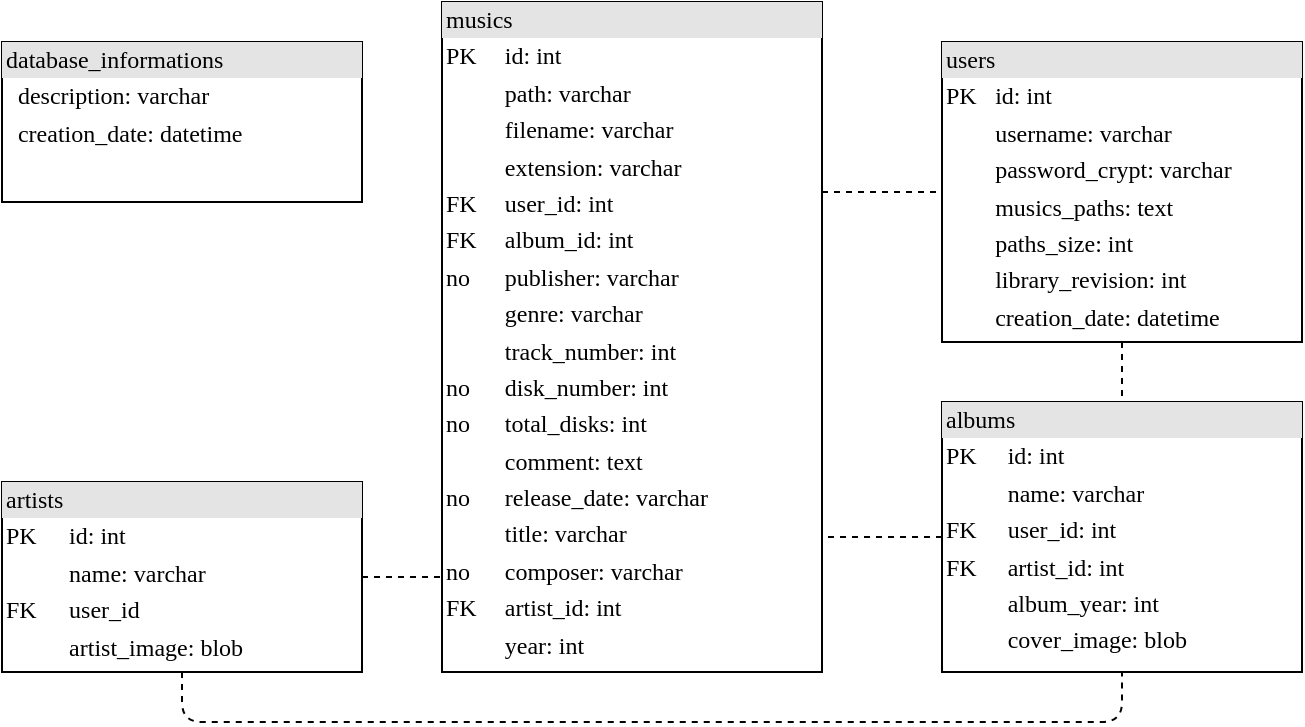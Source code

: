<mxfile version="13.7.8" type="device"><diagram name="Page-1" id="2ca16b54-16f6-2749-3443-fa8db7711227"><mxGraphModel dx="801" dy="485" grid="1" gridSize="10" guides="1" tooltips="1" connect="1" arrows="1" fold="1" page="1" pageScale="1" pageWidth="1100" pageHeight="850" background="#ffffff" math="0" shadow="0"><root><mxCell id="0"/><mxCell id="1" parent="0"/><mxCell id="2ed32ef02a7f4228-2" value="&lt;div style=&quot;box-sizing: border-box ; width: 100% ; background: #e4e4e4 ; padding: 2px&quot;&gt;users&lt;/div&gt;&lt;table style=&quot;width: 100% ; font-size: 1em&quot; cellpadding=&quot;2&quot; cellspacing=&quot;0&quot;&gt;&lt;tbody&gt;&lt;tr&gt;&lt;td&gt;PK&lt;/td&gt;&lt;td&gt;id: int&lt;/td&gt;&lt;/tr&gt;&lt;tr&gt;&lt;td&gt;&lt;br&gt;&lt;/td&gt;&lt;td&gt;username: varchar&lt;/td&gt;&lt;/tr&gt;&lt;tr&gt;&lt;td&gt;&lt;/td&gt;&lt;td&gt;password_crypt: varchar&lt;/td&gt;&lt;/tr&gt;&lt;tr&gt;&lt;td&gt;&lt;br&gt;&lt;/td&gt;&lt;td&gt;musics_paths: text&lt;br&gt;&lt;/td&gt;&lt;/tr&gt;&lt;tr&gt;&lt;td&gt;&lt;br&gt;&lt;/td&gt;&lt;td&gt;paths_size: int&lt;/td&gt;&lt;/tr&gt;&lt;tr&gt;&lt;td&gt;&lt;br&gt;&lt;/td&gt;&lt;td&gt;library_revision: int&lt;/td&gt;&lt;/tr&gt;&lt;tr&gt;&lt;td&gt;&lt;br&gt;&lt;/td&gt;&lt;td&gt;creation_date: datetime&lt;/td&gt;&lt;/tr&gt;&lt;/tbody&gt;&lt;/table&gt;" style="verticalAlign=top;align=left;overflow=fill;html=1;rounded=0;shadow=0;comic=0;labelBackgroundColor=none;strokeWidth=1;fontFamily=Verdana;fontSize=12" parent="1" vertex="1"><mxGeometry x="630" y="100" width="180" height="150" as="geometry"/></mxCell><mxCell id="2ed32ef02a7f4228-3" value="&lt;div style=&quot;box-sizing: border-box ; width: 100% ; background: #e4e4e4 ; padding: 2px&quot;&gt;musics&lt;/div&gt;&lt;table style=&quot;width: 100% ; font-size: 1em&quot; cellpadding=&quot;2&quot; cellspacing=&quot;0&quot;&gt;&lt;tbody&gt;&lt;tr&gt;&lt;td&gt;PK&lt;/td&gt;&lt;td&gt;id: int&lt;/td&gt;&lt;/tr&gt;&lt;tr&gt;&lt;td&gt;&lt;br&gt;&lt;/td&gt;&lt;td&gt;path: varchar&lt;/td&gt;&lt;/tr&gt;&lt;tr&gt;&lt;td&gt;&lt;br&gt;&lt;/td&gt;&lt;td&gt;filename: varchar&lt;/td&gt;&lt;/tr&gt;&lt;tr&gt;&lt;td&gt;&lt;br&gt;&lt;/td&gt;&lt;td&gt;extension: varchar&lt;/td&gt;&lt;/tr&gt;&lt;tr&gt;&lt;td&gt;FK&lt;/td&gt;&lt;td&gt;user_id: int&lt;/td&gt;&lt;/tr&gt;&lt;tr&gt;&lt;td&gt;FK&lt;/td&gt;&lt;td&gt;album_id: int&lt;br&gt;&lt;/td&gt;&lt;/tr&gt;&lt;tr&gt;&lt;td&gt;no&lt;/td&gt;&lt;td&gt;publisher: varchar&lt;br&gt;&lt;/td&gt;&lt;/tr&gt;&lt;tr&gt;&lt;td&gt;&lt;br&gt;&lt;/td&gt;&lt;td&gt;genre: varchar&lt;br&gt;&lt;/td&gt;&lt;/tr&gt;&lt;tr&gt;&lt;td&gt;&lt;br&gt;&lt;/td&gt;&lt;td&gt;track_number: int&lt;br&gt;&lt;/td&gt;&lt;/tr&gt;&lt;tr&gt;&lt;td&gt;no&lt;/td&gt;&lt;td&gt;disk_number: int&lt;/td&gt;&lt;/tr&gt;&lt;tr&gt;&lt;td&gt;no&lt;/td&gt;&lt;td&gt;total_disks: int&lt;br&gt;&lt;/td&gt;&lt;/tr&gt;&lt;tr&gt;&lt;td&gt;&lt;br&gt;&lt;/td&gt;&lt;td&gt;comment: text&lt;/td&gt;&lt;/tr&gt;&lt;tr&gt;&lt;td&gt;no&lt;/td&gt;&lt;td&gt;release_date: varchar&lt;/td&gt;&lt;/tr&gt;&lt;tr&gt;&lt;td&gt;&lt;br&gt;&lt;/td&gt;&lt;td&gt;title: varchar&lt;br&gt;&lt;/td&gt;&lt;/tr&gt;&lt;tr&gt;&lt;td&gt;no&lt;/td&gt;&lt;td&gt;composer: varchar&lt;/td&gt;&lt;/tr&gt;&lt;tr&gt;&lt;td&gt;FK&lt;/td&gt;&lt;td&gt;artist_id: int&lt;/td&gt;&lt;/tr&gt;&lt;tr&gt;&lt;td&gt;&lt;br&gt;&lt;/td&gt;&lt;td&gt;year: int&lt;/td&gt;&lt;/tr&gt;&lt;/tbody&gt;&lt;/table&gt;" style="verticalAlign=top;align=left;overflow=fill;html=1;rounded=0;shadow=0;comic=0;labelBackgroundColor=none;strokeWidth=1;fontFamily=Verdana;fontSize=12" parent="1" vertex="1"><mxGeometry x="380" y="80" width="190" height="335" as="geometry"/></mxCell><mxCell id="dBr7GF5xRkNM5Q41oQyH-3" value="&lt;div style=&quot;box-sizing: border-box ; width: 100% ; background: #e4e4e4 ; padding: 2px&quot;&gt;albums&lt;/div&gt;&lt;table style=&quot;width: 100% ; font-size: 1em&quot; cellpadding=&quot;2&quot; cellspacing=&quot;0&quot;&gt;&lt;tbody&gt;&lt;tr&gt;&lt;td&gt;PK&lt;/td&gt;&lt;td&gt;id: int&lt;/td&gt;&lt;/tr&gt;&lt;tr&gt;&lt;td&gt;&lt;br&gt;&lt;/td&gt;&lt;td&gt;name: varchar&lt;/td&gt;&lt;/tr&gt;&lt;tr&gt;&lt;td&gt;FK&lt;/td&gt;&lt;td&gt;user_id: int&lt;/td&gt;&lt;/tr&gt;&lt;tr&gt;&lt;td&gt;FK&lt;/td&gt;&lt;td&gt;artist_id: int&lt;/td&gt;&lt;/tr&gt;&lt;tr&gt;&lt;td&gt;&lt;br&gt;&lt;/td&gt;&lt;td&gt;album_year: int&lt;/td&gt;&lt;/tr&gt;&lt;tr&gt;&lt;td&gt;&lt;br&gt;&lt;/td&gt;&lt;td&gt;cover_image: blob&lt;/td&gt;&lt;/tr&gt;&lt;/tbody&gt;&lt;/table&gt;" style="verticalAlign=top;align=left;overflow=fill;html=1;rounded=0;shadow=0;comic=0;labelBackgroundColor=none;strokeWidth=1;fontFamily=Verdana;fontSize=12" parent="1" vertex="1"><mxGeometry x="630" y="280" width="180" height="135" as="geometry"/></mxCell><mxCell id="dBr7GF5xRkNM5Q41oQyH-4" value="" style="endArrow=none;dashed=1;html=1;edgeStyle=elbowEdgeStyle;elbow=vertical;" parent="1" source="dBr7GF5xRkNM5Q41oQyH-3" target="2ed32ef02a7f4228-3" edge="1"><mxGeometry width="50" height="50" relative="1" as="geometry"><mxPoint x="530" y="305" as="sourcePoint"/><mxPoint x="580" y="255" as="targetPoint"/></mxGeometry></mxCell><mxCell id="dBr7GF5xRkNM5Q41oQyH-5" value="" style="endArrow=none;dashed=1;html=1;edgeStyle=elbowEdgeStyle;elbow=vertical;" parent="1" source="2ed32ef02a7f4228-3" target="2ed32ef02a7f4228-2" edge="1"><mxGeometry width="50" height="50" relative="1" as="geometry"><mxPoint x="530" y="305" as="sourcePoint"/><mxPoint x="630" y="275.286" as="targetPoint"/></mxGeometry></mxCell><mxCell id="laoNqn4LKzIGpBlNc77c-1" value="&lt;div style=&quot;box-sizing: border-box ; width: 100% ; background: #e4e4e4 ; padding: 2px&quot;&gt;database_informations&lt;/div&gt;&lt;table style=&quot;width: 100% ; font-size: 1em&quot; cellpadding=&quot;2&quot; cellspacing=&quot;0&quot;&gt;&lt;tbody&gt;&lt;tr&gt;&lt;td&gt;&lt;br&gt;&lt;/td&gt;&lt;td&gt;description: varchar&lt;/td&gt;&lt;/tr&gt;&lt;tr&gt;&lt;td&gt;&lt;br&gt;&lt;/td&gt;&lt;td&gt;creation_date: datetime&lt;/td&gt;&lt;/tr&gt;&lt;/tbody&gt;&lt;/table&gt;" style="verticalAlign=top;align=left;overflow=fill;html=1;rounded=0;shadow=0;comic=0;labelBackgroundColor=none;strokeWidth=1;fontFamily=Verdana;fontSize=12" parent="1" vertex="1"><mxGeometry x="160" y="100" width="180" height="80" as="geometry"/></mxCell><mxCell id="OgxXg66lRI4l-Mn06Ix8-1" value="&lt;div style=&quot;box-sizing: border-box ; width: 100% ; background: #e4e4e4 ; padding: 2px&quot;&gt;artists&lt;/div&gt;&lt;table style=&quot;width: 100% ; font-size: 1em&quot; cellpadding=&quot;2&quot; cellspacing=&quot;0&quot;&gt;&lt;tbody&gt;&lt;tr&gt;&lt;td&gt;PK&lt;/td&gt;&lt;td&gt;id: int&lt;/td&gt;&lt;/tr&gt;&lt;tr&gt;&lt;td&gt;&lt;br&gt;&lt;/td&gt;&lt;td&gt;name: varchar&lt;br&gt;&lt;/td&gt;&lt;/tr&gt;&lt;tr&gt;&lt;td&gt;FK&lt;/td&gt;&lt;td&gt;user_id&lt;/td&gt;&lt;/tr&gt;&lt;tr&gt;&lt;td&gt;&lt;br&gt;&lt;/td&gt;&lt;td&gt;artist_image: blob&lt;/td&gt;&lt;/tr&gt;&lt;/tbody&gt;&lt;/table&gt;" style="verticalAlign=top;align=left;overflow=fill;html=1;rounded=0;shadow=0;comic=0;labelBackgroundColor=none;strokeWidth=1;fontFamily=Verdana;fontSize=12" parent="1" vertex="1"><mxGeometry x="160" y="320" width="180" height="95" as="geometry"/></mxCell><mxCell id="OgxXg66lRI4l-Mn06Ix8-3" value="" style="endArrow=none;dashed=1;html=1;strokeWidth=1;edgeStyle=elbowEdgeStyle;elbow=vertical;" parent="1" source="OgxXg66lRI4l-Mn06Ix8-1" target="2ed32ef02a7f4228-3" edge="1"><mxGeometry width="50" height="50" relative="1" as="geometry"><mxPoint x="450" y="285" as="sourcePoint"/><mxPoint x="500" y="235" as="targetPoint"/></mxGeometry></mxCell><mxCell id="OgxXg66lRI4l-Mn06Ix8-5" value="" style="endArrow=none;dashed=1;html=1;strokeWidth=1;edgeStyle=elbowEdgeStyle;elbow=vertical;" parent="1" source="OgxXg66lRI4l-Mn06Ix8-1" target="dBr7GF5xRkNM5Q41oQyH-3" edge="1"><mxGeometry width="50" height="50" relative="1" as="geometry"><mxPoint x="360" y="430" as="sourcePoint"/><mxPoint x="390" y="385.143" as="targetPoint"/><Array as="points"><mxPoint x="480" y="440"/></Array></mxGeometry></mxCell><mxCell id="3x2Th5oPTYr_TCO0iiAB-1" value="" style="endArrow=none;dashed=1;html=1;edgeStyle=elbowEdgeStyle;elbow=vertical;" parent="1" source="2ed32ef02a7f4228-2" target="dBr7GF5xRkNM5Q41oQyH-3" edge="1"><mxGeometry width="50" height="50" relative="1" as="geometry"><mxPoint x="850" y="270.001" as="sourcePoint"/><mxPoint x="790" y="270.001" as="targetPoint"/></mxGeometry></mxCell></root></mxGraphModel></diagram></mxfile>